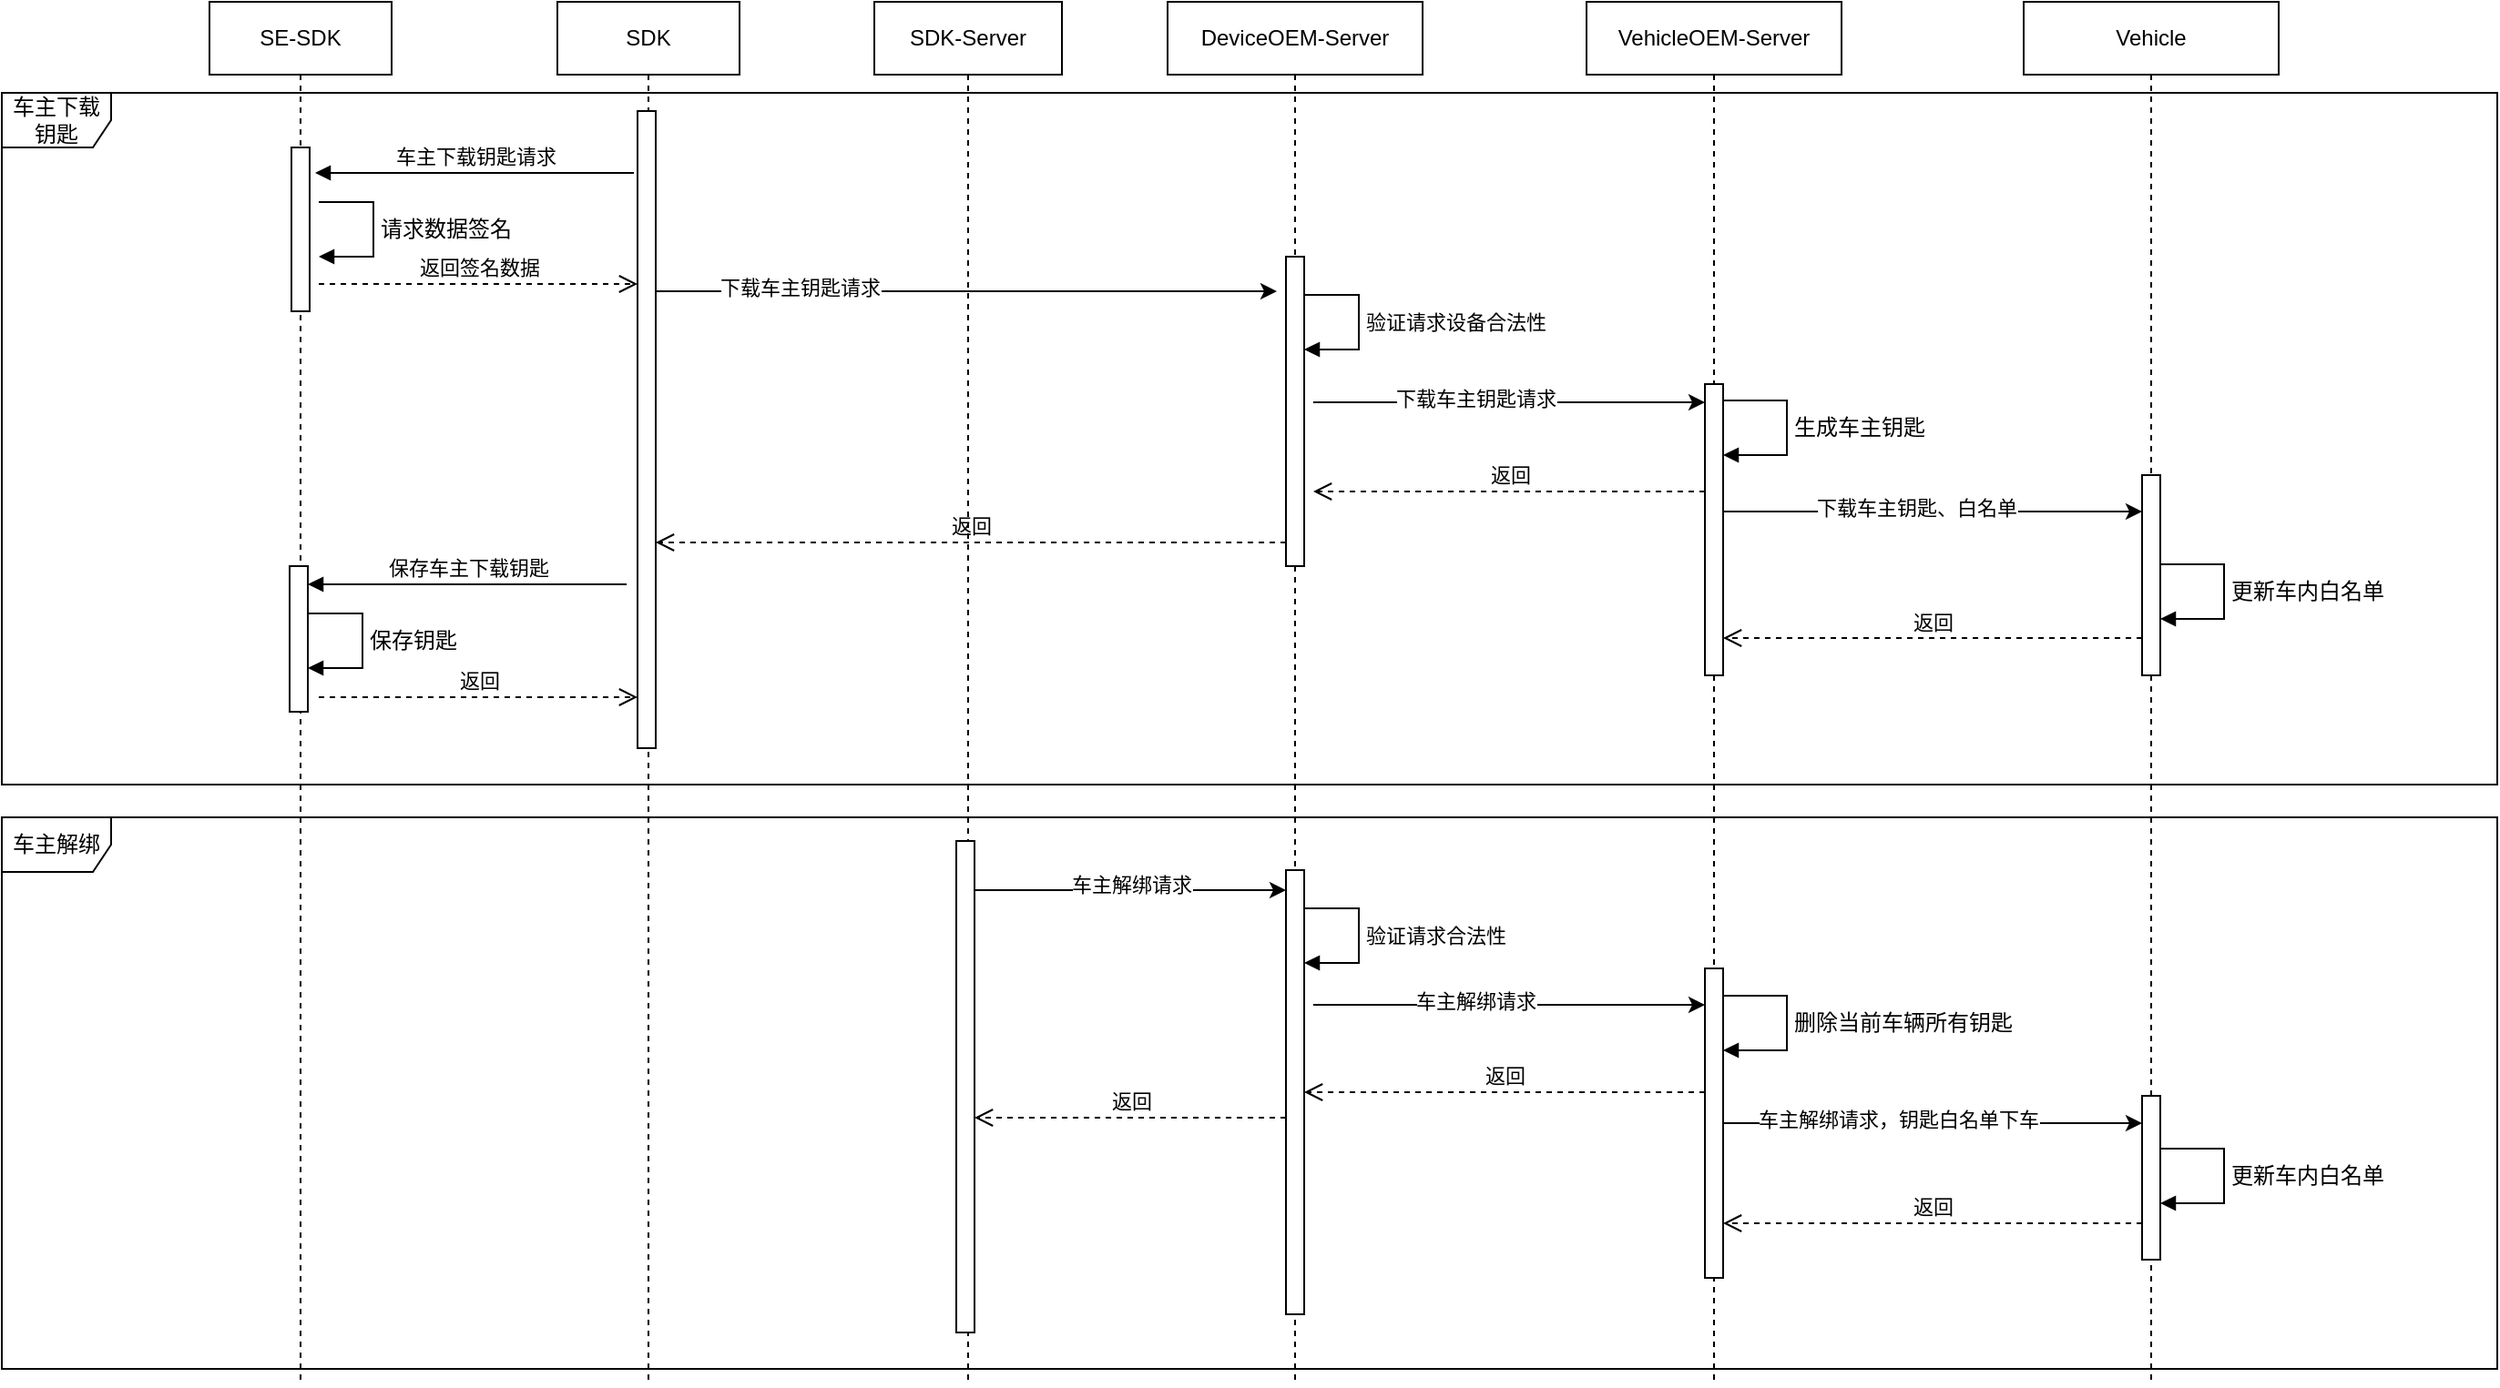 <mxfile version="24.7.7">
  <diagram name="第 1 页" id="QTjSQ-1yjxRxtxUuZA-b">
    <mxGraphModel dx="2776" dy="927" grid="1" gridSize="10" guides="1" tooltips="1" connect="1" arrows="1" fold="1" page="1" pageScale="1" pageWidth="827" pageHeight="1169" math="0" shadow="0">
      <root>
        <mxCell id="0" />
        <mxCell id="1" parent="0" />
        <mxCell id="QH9AOdgC8zUdyQS9NOri-1" value="SE-SDK" style="shape=umlLifeline;perimeter=lifelinePerimeter;whiteSpace=wrap;html=1;container=0;dropTarget=0;collapsible=0;recursiveResize=0;outlineConnect=0;portConstraint=eastwest;newEdgeStyle={&quot;edgeStyle&quot;:&quot;elbowEdgeStyle&quot;,&quot;elbow&quot;:&quot;vertical&quot;,&quot;curved&quot;:0,&quot;rounded&quot;:0};" parent="1" vertex="1">
          <mxGeometry x="-466" y="40" width="100" height="760" as="geometry" />
        </mxCell>
        <mxCell id="QH9AOdgC8zUdyQS9NOri-2" value="" style="html=1;points=[];perimeter=orthogonalPerimeter;outlineConnect=0;targetShapes=umlLifeline;portConstraint=eastwest;newEdgeStyle={&quot;edgeStyle&quot;:&quot;elbowEdgeStyle&quot;,&quot;elbow&quot;:&quot;vertical&quot;,&quot;curved&quot;:0,&quot;rounded&quot;:0};" parent="QH9AOdgC8zUdyQS9NOri-1" vertex="1">
          <mxGeometry x="45" y="80" width="10" height="90" as="geometry" />
        </mxCell>
        <mxCell id="QH9AOdgC8zUdyQS9NOri-4" value="SDK" style="shape=umlLifeline;perimeter=lifelinePerimeter;whiteSpace=wrap;html=1;container=0;dropTarget=0;collapsible=0;recursiveResize=0;outlineConnect=0;portConstraint=eastwest;newEdgeStyle={&quot;edgeStyle&quot;:&quot;elbowEdgeStyle&quot;,&quot;elbow&quot;:&quot;vertical&quot;,&quot;curved&quot;:0,&quot;rounded&quot;:0};" parent="1" vertex="1">
          <mxGeometry x="-275" y="40" width="100" height="760" as="geometry" />
        </mxCell>
        <mxCell id="QH9AOdgC8zUdyQS9NOri-5" value="" style="html=1;points=[];perimeter=orthogonalPerimeter;outlineConnect=0;targetShapes=umlLifeline;portConstraint=eastwest;newEdgeStyle={&quot;edgeStyle&quot;:&quot;elbowEdgeStyle&quot;,&quot;elbow&quot;:&quot;vertical&quot;,&quot;curved&quot;:0,&quot;rounded&quot;:0};" parent="QH9AOdgC8zUdyQS9NOri-4" vertex="1">
          <mxGeometry x="44" y="60" width="10" height="350" as="geometry" />
        </mxCell>
        <mxCell id="QH9AOdgC8zUdyQS9NOri-7" value="车主下载钥匙请求" style="html=1;verticalAlign=bottom;endArrow=block;edgeStyle=elbowEdgeStyle;elbow=horizontal;curved=0;rounded=0;" parent="1" edge="1">
          <mxGeometry relative="1" as="geometry">
            <mxPoint x="-233" y="134" as="sourcePoint" />
            <Array as="points" />
            <mxPoint x="-408" y="134" as="targetPoint" />
          </mxGeometry>
        </mxCell>
        <mxCell id="QH9AOdgC8zUdyQS9NOri-8" value="返回签名数据" style="html=1;verticalAlign=bottom;endArrow=open;dashed=1;endSize=8;edgeStyle=elbowEdgeStyle;elbow=vertical;curved=0;rounded=0;" parent="1" edge="1">
          <mxGeometry x="0.006" relative="1" as="geometry">
            <mxPoint x="-231" y="195" as="targetPoint" />
            <Array as="points">
              <mxPoint x="-316" y="195" />
            </Array>
            <mxPoint x="-406" y="195" as="sourcePoint" />
            <mxPoint as="offset" />
          </mxGeometry>
        </mxCell>
        <mxCell id="QH9AOdgC8zUdyQS9NOri-9" value="DeviceOEM-Server" style="shape=umlLifeline;perimeter=lifelinePerimeter;whiteSpace=wrap;html=1;container=0;dropTarget=0;collapsible=0;recursiveResize=0;outlineConnect=0;portConstraint=eastwest;newEdgeStyle={&quot;edgeStyle&quot;:&quot;elbowEdgeStyle&quot;,&quot;elbow&quot;:&quot;vertical&quot;,&quot;curved&quot;:0,&quot;rounded&quot;:0};" parent="1" vertex="1">
          <mxGeometry x="60" y="40" width="140" height="760" as="geometry" />
        </mxCell>
        <mxCell id="QH9AOdgC8zUdyQS9NOri-10" value="" style="html=1;points=[];perimeter=orthogonalPerimeter;outlineConnect=0;targetShapes=umlLifeline;portConstraint=eastwest;newEdgeStyle={&quot;edgeStyle&quot;:&quot;elbowEdgeStyle&quot;,&quot;elbow&quot;:&quot;vertical&quot;,&quot;curved&quot;:0,&quot;rounded&quot;:0};" parent="QH9AOdgC8zUdyQS9NOri-9" vertex="1">
          <mxGeometry x="65" y="140" width="10" height="170" as="geometry" />
        </mxCell>
        <mxCell id="QH9AOdgC8zUdyQS9NOri-16" value="VehicleOEM-Server" style="shape=umlLifeline;perimeter=lifelinePerimeter;whiteSpace=wrap;html=1;container=0;dropTarget=0;collapsible=0;recursiveResize=0;outlineConnect=0;portConstraint=eastwest;newEdgeStyle={&quot;edgeStyle&quot;:&quot;elbowEdgeStyle&quot;,&quot;elbow&quot;:&quot;vertical&quot;,&quot;curved&quot;:0,&quot;rounded&quot;:0};" parent="1" vertex="1">
          <mxGeometry x="290" y="40" width="140" height="760" as="geometry" />
        </mxCell>
        <mxCell id="QH9AOdgC8zUdyQS9NOri-19" value="" style="html=1;points=[];perimeter=orthogonalPerimeter;outlineConnect=0;targetShapes=umlLifeline;portConstraint=eastwest;newEdgeStyle={&quot;edgeStyle&quot;:&quot;elbowEdgeStyle&quot;,&quot;elbow&quot;:&quot;vertical&quot;,&quot;curved&quot;:0,&quot;rounded&quot;:0};" parent="QH9AOdgC8zUdyQS9NOri-16" vertex="1">
          <mxGeometry x="65" y="210" width="10" height="160" as="geometry" />
        </mxCell>
        <mxCell id="QH9AOdgC8zUdyQS9NOri-20" value="生成车主钥匙" style="html=1;align=left;spacingLeft=2;endArrow=block;rounded=0;edgeStyle=orthogonalEdgeStyle;curved=0;rounded=0;fontFamily=Helvetica;fontSize=12;fontColor=default;" parent="QH9AOdgC8zUdyQS9NOri-16" edge="1">
          <mxGeometry relative="1" as="geometry">
            <mxPoint x="75" y="219" as="sourcePoint" />
            <Array as="points">
              <mxPoint x="110" y="219" />
              <mxPoint x="110" y="249" />
            </Array>
            <mxPoint x="75" y="249" as="targetPoint" />
          </mxGeometry>
        </mxCell>
        <mxCell id="QH9AOdgC8zUdyQS9NOri-21" value="Vehicle" style="shape=umlLifeline;perimeter=lifelinePerimeter;whiteSpace=wrap;html=1;container=0;dropTarget=0;collapsible=0;recursiveResize=0;outlineConnect=0;portConstraint=eastwest;newEdgeStyle={&quot;edgeStyle&quot;:&quot;elbowEdgeStyle&quot;,&quot;elbow&quot;:&quot;vertical&quot;,&quot;curved&quot;:0,&quot;rounded&quot;:0};" parent="1" vertex="1">
          <mxGeometry x="530" y="40" width="140" height="760" as="geometry" />
        </mxCell>
        <mxCell id="QH9AOdgC8zUdyQS9NOri-114" value="" style="html=1;points=[];perimeter=orthogonalPerimeter;outlineConnect=0;targetShapes=umlLifeline;portConstraint=eastwest;newEdgeStyle={&quot;edgeStyle&quot;:&quot;elbowEdgeStyle&quot;,&quot;elbow&quot;:&quot;vertical&quot;,&quot;curved&quot;:0,&quot;rounded&quot;:0};" parent="QH9AOdgC8zUdyQS9NOri-21" vertex="1">
          <mxGeometry x="65" y="260" width="10" height="110" as="geometry" />
        </mxCell>
        <mxCell id="QH9AOdgC8zUdyQS9NOri-115" value="更新车内白名单" style="html=1;align=left;spacingLeft=2;endArrow=block;rounded=0;edgeStyle=orthogonalEdgeStyle;curved=0;rounded=0;fontFamily=Helvetica;fontSize=12;fontColor=default;" parent="QH9AOdgC8zUdyQS9NOri-21" edge="1">
          <mxGeometry relative="1" as="geometry">
            <mxPoint x="75" y="309" as="sourcePoint" />
            <Array as="points">
              <mxPoint x="110" y="309" />
              <mxPoint x="110" y="339" />
            </Array>
            <mxPoint x="75" y="339" as="targetPoint" />
          </mxGeometry>
        </mxCell>
        <mxCell id="QH9AOdgC8zUdyQS9NOri-23" value="" style="endArrow=classic;html=1;rounded=0;" parent="1" source="QH9AOdgC8zUdyQS9NOri-5" edge="1">
          <mxGeometry width="50" height="50" relative="1" as="geometry">
            <mxPoint x="-105" y="199" as="sourcePoint" />
            <mxPoint x="120" y="199" as="targetPoint" />
            <Array as="points">
              <mxPoint x="90" y="199" />
            </Array>
          </mxGeometry>
        </mxCell>
        <mxCell id="QH9AOdgC8zUdyQS9NOri-24" value="下载车主钥匙请求" style="edgeLabel;html=1;align=center;verticalAlign=middle;resizable=0;points=[];" parent="QH9AOdgC8zUdyQS9NOri-23" vertex="1" connectable="0">
          <mxGeometry x="-0.17" y="2" relative="1" as="geometry">
            <mxPoint x="-63" as="offset" />
          </mxGeometry>
        </mxCell>
        <mxCell id="QH9AOdgC8zUdyQS9NOri-25" value="&lt;font style=&quot;font-size: 11px;&quot;&gt;验证请求设备合法性&lt;/font&gt;" style="html=1;align=left;spacingLeft=2;endArrow=block;rounded=0;edgeStyle=orthogonalEdgeStyle;curved=0;rounded=0;fontFamily=Helvetica;fontSize=12;fontColor=default;" parent="1" edge="1">
          <mxGeometry relative="1" as="geometry">
            <mxPoint x="135" y="201" as="sourcePoint" />
            <Array as="points">
              <mxPoint x="165" y="201" />
              <mxPoint x="165" y="231" />
            </Array>
            <mxPoint x="135" y="231" as="targetPoint" />
          </mxGeometry>
        </mxCell>
        <mxCell id="QH9AOdgC8zUdyQS9NOri-27" value="车主下载钥匙" style="shape=umlFrame;whiteSpace=wrap;html=1;pointerEvents=0;sketch=0;strokeColor=default;align=center;verticalAlign=middle;fontFamily=Helvetica;fontSize=12;fontColor=default;fillColor=default;" parent="1" vertex="1">
          <mxGeometry x="-580" y="90" width="1370" height="380" as="geometry" />
        </mxCell>
        <mxCell id="QH9AOdgC8zUdyQS9NOri-28" value="请求数据签名" style="html=1;align=left;spacingLeft=2;endArrow=block;rounded=0;edgeStyle=orthogonalEdgeStyle;curved=0;rounded=0;fontFamily=Helvetica;fontSize=12;fontColor=default;" parent="1" edge="1">
          <mxGeometry relative="1" as="geometry">
            <mxPoint x="-406" y="150" as="sourcePoint" />
            <Array as="points">
              <mxPoint x="-376" y="150" />
              <mxPoint x="-376" y="180" />
            </Array>
            <mxPoint x="-406" y="180" as="targetPoint" />
          </mxGeometry>
        </mxCell>
        <mxCell id="QH9AOdgC8zUdyQS9NOri-43" value="" style="endArrow=classic;html=1;rounded=0;" parent="1" edge="1">
          <mxGeometry width="50" height="50" relative="1" as="geometry">
            <mxPoint x="140" y="260" as="sourcePoint" />
            <mxPoint x="355" y="260" as="targetPoint" />
          </mxGeometry>
        </mxCell>
        <mxCell id="QH9AOdgC8zUdyQS9NOri-44" value="下载车主钥匙请求" style="edgeLabel;html=1;align=center;verticalAlign=middle;resizable=0;points=[];" parent="QH9AOdgC8zUdyQS9NOri-43" vertex="1" connectable="0">
          <mxGeometry x="-0.17" y="2" relative="1" as="geometry">
            <mxPoint as="offset" />
          </mxGeometry>
        </mxCell>
        <mxCell id="QH9AOdgC8zUdyQS9NOri-49" value="返回" style="html=1;verticalAlign=bottom;endArrow=open;dashed=1;endSize=8;edgeStyle=elbowEdgeStyle;elbow=vertical;curved=0;rounded=0;" parent="1" edge="1">
          <mxGeometry relative="1" as="geometry">
            <mxPoint x="140" y="309" as="targetPoint" />
            <Array as="points" />
            <mxPoint x="355" y="309" as="sourcePoint" />
          </mxGeometry>
        </mxCell>
        <mxCell id="QH9AOdgC8zUdyQS9NOri-50" value="返回" style="html=1;verticalAlign=bottom;endArrow=open;dashed=1;endSize=8;edgeStyle=elbowEdgeStyle;elbow=vertical;curved=0;rounded=0;" parent="1" target="QH9AOdgC8zUdyQS9NOri-5" edge="1">
          <mxGeometry relative="1" as="geometry">
            <mxPoint x="-105" y="337" as="targetPoint" />
            <Array as="points" />
            <mxPoint x="125" y="337" as="sourcePoint" />
          </mxGeometry>
        </mxCell>
        <mxCell id="QH9AOdgC8zUdyQS9NOri-52" value="" style="html=1;points=[];perimeter=orthogonalPerimeter;outlineConnect=0;targetShapes=umlLifeline;portConstraint=eastwest;newEdgeStyle={&quot;edgeStyle&quot;:&quot;elbowEdgeStyle&quot;,&quot;elbow&quot;:&quot;vertical&quot;,&quot;curved&quot;:0,&quot;rounded&quot;:0};" parent="1" vertex="1">
          <mxGeometry x="-422" y="350" width="10" height="80" as="geometry" />
        </mxCell>
        <mxCell id="QH9AOdgC8zUdyQS9NOri-53" value="保存车主下载钥匙" style="html=1;verticalAlign=bottom;endArrow=block;edgeStyle=elbowEdgeStyle;elbow=horizontal;curved=0;rounded=0;" parent="1" edge="1">
          <mxGeometry relative="1" as="geometry">
            <mxPoint x="-237" y="360" as="sourcePoint" />
            <Array as="points" />
            <mxPoint x="-412" y="360" as="targetPoint" />
          </mxGeometry>
        </mxCell>
        <mxCell id="QH9AOdgC8zUdyQS9NOri-54" value="返回" style="html=1;verticalAlign=bottom;endArrow=open;dashed=1;endSize=8;edgeStyle=elbowEdgeStyle;elbow=vertical;curved=0;rounded=0;" parent="1" edge="1">
          <mxGeometry x="0.006" relative="1" as="geometry">
            <mxPoint x="-231" y="422" as="targetPoint" />
            <Array as="points">
              <mxPoint x="-316" y="422" />
            </Array>
            <mxPoint x="-406" y="422" as="sourcePoint" />
            <mxPoint as="offset" />
          </mxGeometry>
        </mxCell>
        <mxCell id="QH9AOdgC8zUdyQS9NOri-55" value="保存钥匙" style="html=1;align=left;spacingLeft=2;endArrow=block;rounded=0;edgeStyle=orthogonalEdgeStyle;curved=0;rounded=0;fontFamily=Helvetica;fontSize=12;fontColor=default;" parent="1" edge="1">
          <mxGeometry relative="1" as="geometry">
            <mxPoint x="-412" y="376" as="sourcePoint" />
            <Array as="points">
              <mxPoint x="-382" y="376" />
              <mxPoint x="-382" y="406" />
            </Array>
            <mxPoint x="-412" y="406" as="targetPoint" />
          </mxGeometry>
        </mxCell>
        <mxCell id="QH9AOdgC8zUdyQS9NOri-85" value="" style="html=1;points=[];perimeter=orthogonalPerimeter;outlineConnect=0;targetShapes=umlLifeline;portConstraint=eastwest;newEdgeStyle={&quot;edgeStyle&quot;:&quot;elbowEdgeStyle&quot;,&quot;elbow&quot;:&quot;vertical&quot;,&quot;curved&quot;:0,&quot;rounded&quot;:0};" parent="1" vertex="1">
          <mxGeometry x="125" y="517" width="10" height="244" as="geometry" />
        </mxCell>
        <mxCell id="QH9AOdgC8zUdyQS9NOri-86" value="" style="endArrow=classic;html=1;rounded=0;entryX=0.5;entryY=0.037;entryDx=0;entryDy=0;entryPerimeter=0;" parent="1" edge="1">
          <mxGeometry width="50" height="50" relative="1" as="geometry">
            <mxPoint x="140" y="591" as="sourcePoint" />
            <mxPoint x="355" y="591" as="targetPoint" />
          </mxGeometry>
        </mxCell>
        <mxCell id="QH9AOdgC8zUdyQS9NOri-87" value="车主解绑请求" style="edgeLabel;html=1;align=center;verticalAlign=middle;resizable=0;points=[];" parent="QH9AOdgC8zUdyQS9NOri-86" vertex="1" connectable="0">
          <mxGeometry x="-0.17" y="2" relative="1" as="geometry">
            <mxPoint as="offset" />
          </mxGeometry>
        </mxCell>
        <mxCell id="QH9AOdgC8zUdyQS9NOri-89" value="&lt;font style=&quot;font-size: 11px;&quot;&gt;验证请求合法性&lt;/font&gt;" style="html=1;align=left;spacingLeft=2;endArrow=block;rounded=0;edgeStyle=orthogonalEdgeStyle;curved=0;rounded=0;fontFamily=Helvetica;fontSize=12;fontColor=default;" parent="1" edge="1">
          <mxGeometry relative="1" as="geometry">
            <mxPoint x="135" y="538" as="sourcePoint" />
            <Array as="points">
              <mxPoint x="165" y="538" />
              <mxPoint x="165" y="568" />
            </Array>
            <mxPoint x="135" y="568" as="targetPoint" />
          </mxGeometry>
        </mxCell>
        <mxCell id="QH9AOdgC8zUdyQS9NOri-90" value="" style="html=1;points=[];perimeter=orthogonalPerimeter;outlineConnect=0;targetShapes=umlLifeline;portConstraint=eastwest;newEdgeStyle={&quot;edgeStyle&quot;:&quot;elbowEdgeStyle&quot;,&quot;elbow&quot;:&quot;vertical&quot;,&quot;curved&quot;:0,&quot;rounded&quot;:0};" parent="1" vertex="1">
          <mxGeometry x="355" y="571" width="10" height="170" as="geometry" />
        </mxCell>
        <mxCell id="QH9AOdgC8zUdyQS9NOri-91" value="删除当前车辆所有钥匙" style="html=1;align=left;spacingLeft=2;endArrow=block;rounded=0;edgeStyle=orthogonalEdgeStyle;curved=0;rounded=0;fontFamily=Helvetica;fontSize=12;fontColor=default;" parent="1" edge="1">
          <mxGeometry relative="1" as="geometry">
            <mxPoint x="365" y="586" as="sourcePoint" />
            <Array as="points">
              <mxPoint x="400" y="586" />
              <mxPoint x="400" y="616" />
            </Array>
            <mxPoint x="365" y="616" as="targetPoint" />
          </mxGeometry>
        </mxCell>
        <mxCell id="QH9AOdgC8zUdyQS9NOri-96" value="" style="endArrow=classic;html=1;rounded=0;" parent="1" edge="1">
          <mxGeometry width="50" height="50" relative="1" as="geometry">
            <mxPoint x="-46" y="528" as="sourcePoint" />
            <mxPoint x="125" y="528" as="targetPoint" />
          </mxGeometry>
        </mxCell>
        <mxCell id="QH9AOdgC8zUdyQS9NOri-97" value="车主解绑请求" style="edgeLabel;html=1;align=center;verticalAlign=middle;resizable=0;points=[];" parent="QH9AOdgC8zUdyQS9NOri-96" vertex="1" connectable="0">
          <mxGeometry x="-0.17" y="2" relative="1" as="geometry">
            <mxPoint x="15" y="-1" as="offset" />
          </mxGeometry>
        </mxCell>
        <mxCell id="QH9AOdgC8zUdyQS9NOri-98" value="车主解绑" style="shape=umlFrame;whiteSpace=wrap;html=1;pointerEvents=0;sketch=0;strokeColor=default;align=center;verticalAlign=middle;fontFamily=Helvetica;fontSize=12;fontColor=default;fillColor=default;" parent="1" vertex="1">
          <mxGeometry x="-580" y="488" width="1370" height="303" as="geometry" />
        </mxCell>
        <mxCell id="QH9AOdgC8zUdyQS9NOri-99" value="返回" style="html=1;verticalAlign=bottom;endArrow=open;dashed=1;endSize=8;edgeStyle=elbowEdgeStyle;elbow=vertical;curved=0;rounded=0;" parent="1" edge="1">
          <mxGeometry relative="1" as="geometry">
            <mxPoint x="-46" y="653" as="targetPoint" />
            <Array as="points" />
            <mxPoint x="125" y="653" as="sourcePoint" />
          </mxGeometry>
        </mxCell>
        <mxCell id="QH9AOdgC8zUdyQS9NOri-106" value="SDK-Server" style="shape=umlLifeline;perimeter=lifelinePerimeter;whiteSpace=wrap;html=1;container=0;dropTarget=0;collapsible=0;recursiveResize=0;outlineConnect=0;portConstraint=eastwest;newEdgeStyle={&quot;edgeStyle&quot;:&quot;elbowEdgeStyle&quot;,&quot;elbow&quot;:&quot;vertical&quot;,&quot;curved&quot;:0,&quot;rounded&quot;:0};" parent="1" vertex="1">
          <mxGeometry x="-101" y="40" width="103" height="760" as="geometry" />
        </mxCell>
        <mxCell id="QH9AOdgC8zUdyQS9NOri-84" value="" style="html=1;points=[];perimeter=orthogonalPerimeter;outlineConnect=0;targetShapes=umlLifeline;portConstraint=eastwest;newEdgeStyle={&quot;edgeStyle&quot;:&quot;elbowEdgeStyle&quot;,&quot;elbow&quot;:&quot;vertical&quot;,&quot;curved&quot;:0,&quot;rounded&quot;:0};" parent="QH9AOdgC8zUdyQS9NOri-106" vertex="1">
          <mxGeometry x="45" y="461" width="10" height="270" as="geometry" />
        </mxCell>
        <mxCell id="QH9AOdgC8zUdyQS9NOri-107" value="" style="endArrow=classic;html=1;rounded=0;" parent="1" edge="1">
          <mxGeometry width="50" height="50" relative="1" as="geometry">
            <mxPoint x="365" y="656" as="sourcePoint" />
            <mxPoint x="595" y="656" as="targetPoint" />
          </mxGeometry>
        </mxCell>
        <mxCell id="QH9AOdgC8zUdyQS9NOri-108" value="车主解绑请求，钥匙白名单下车" style="edgeLabel;html=1;align=center;verticalAlign=middle;resizable=0;points=[];" parent="QH9AOdgC8zUdyQS9NOri-107" vertex="1" connectable="0">
          <mxGeometry x="-0.17" y="2" relative="1" as="geometry">
            <mxPoint as="offset" />
          </mxGeometry>
        </mxCell>
        <mxCell id="QH9AOdgC8zUdyQS9NOri-109" value="" style="html=1;points=[];perimeter=orthogonalPerimeter;outlineConnect=0;targetShapes=umlLifeline;portConstraint=eastwest;newEdgeStyle={&quot;edgeStyle&quot;:&quot;elbowEdgeStyle&quot;,&quot;elbow&quot;:&quot;vertical&quot;,&quot;curved&quot;:0,&quot;rounded&quot;:0};" parent="1" vertex="1">
          <mxGeometry x="595" y="641" width="10" height="90" as="geometry" />
        </mxCell>
        <mxCell id="QH9AOdgC8zUdyQS9NOri-110" value="更新车内白名单" style="html=1;align=left;spacingLeft=2;endArrow=block;rounded=0;edgeStyle=orthogonalEdgeStyle;curved=0;rounded=0;fontFamily=Helvetica;fontSize=12;fontColor=default;" parent="1" edge="1">
          <mxGeometry relative="1" as="geometry">
            <mxPoint x="605" y="670" as="sourcePoint" />
            <Array as="points">
              <mxPoint x="640" y="670" />
              <mxPoint x="640" y="700" />
            </Array>
            <mxPoint x="605" y="700" as="targetPoint" />
          </mxGeometry>
        </mxCell>
        <mxCell id="QH9AOdgC8zUdyQS9NOri-111" value="返回" style="html=1;verticalAlign=bottom;endArrow=open;dashed=1;endSize=8;edgeStyle=elbowEdgeStyle;elbow=vertical;curved=0;rounded=0;" parent="1" source="QH9AOdgC8zUdyQS9NOri-109" edge="1">
          <mxGeometry relative="1" as="geometry">
            <mxPoint x="365" y="711" as="targetPoint" />
            <Array as="points" />
            <mxPoint x="580" y="711" as="sourcePoint" />
          </mxGeometry>
        </mxCell>
        <mxCell id="QH9AOdgC8zUdyQS9NOri-112" value="返回" style="html=1;verticalAlign=bottom;endArrow=open;dashed=1;endSize=8;edgeStyle=elbowEdgeStyle;elbow=vertical;curved=0;rounded=0;" parent="1" edge="1" source="QH9AOdgC8zUdyQS9NOri-90">
          <mxGeometry relative="1" as="geometry">
            <mxPoint x="135" y="638.5" as="targetPoint" />
            <Array as="points">
              <mxPoint x="360" y="639" />
            </Array>
            <mxPoint x="297" y="637.5" as="sourcePoint" />
          </mxGeometry>
        </mxCell>
        <mxCell id="QH9AOdgC8zUdyQS9NOri-116" value="" style="endArrow=classic;html=1;rounded=0;" parent="1" target="QH9AOdgC8zUdyQS9NOri-114" edge="1">
          <mxGeometry width="50" height="50" relative="1" as="geometry">
            <mxPoint x="365" y="320" as="sourcePoint" />
            <mxPoint x="580" y="320" as="targetPoint" />
          </mxGeometry>
        </mxCell>
        <mxCell id="QH9AOdgC8zUdyQS9NOri-117" value="下载车主钥匙、白名单" style="edgeLabel;html=1;align=center;verticalAlign=middle;resizable=0;points=[];" parent="QH9AOdgC8zUdyQS9NOri-116" vertex="1" connectable="0">
          <mxGeometry x="-0.17" y="2" relative="1" as="geometry">
            <mxPoint x="10" as="offset" />
          </mxGeometry>
        </mxCell>
        <mxCell id="QH9AOdgC8zUdyQS9NOri-118" value="返回" style="html=1;verticalAlign=bottom;endArrow=open;dashed=1;endSize=8;edgeStyle=elbowEdgeStyle;elbow=vertical;curved=0;rounded=0;" parent="1" edge="1">
          <mxGeometry relative="1" as="geometry">
            <mxPoint x="365" y="389.5" as="targetPoint" />
            <Array as="points" />
            <mxPoint x="595" y="389.5" as="sourcePoint" />
          </mxGeometry>
        </mxCell>
      </root>
    </mxGraphModel>
  </diagram>
</mxfile>
